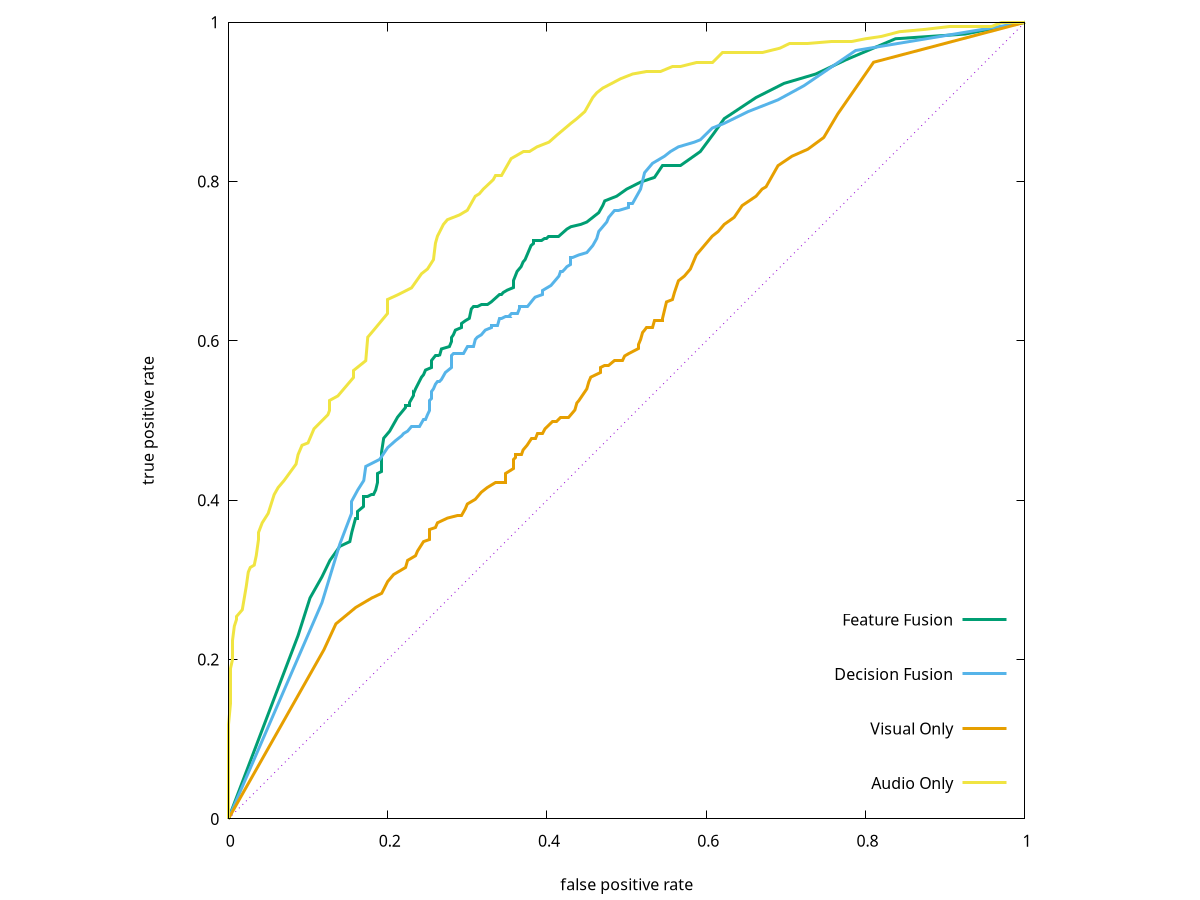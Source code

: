 #genearted by plot_roc.sh
set term tikz size 10,10
#set title 'fragile'
set key right bottom spacing 2.5
set xlabel 'false positive rate' offset 0,-.5
set ylabel 'true positive rate' offset -2,0
set size square
plot x dt 3 notitle, '-' w l lw 3 title 'Feature Fusion', '-' w l lw 3 title 'Decision Fusion', '-' w l lw 3 title 'Visual Only', '-' w l lw 3 title 'Audio Only'
1.00000 1.00000
0.92500 0.98525
0.83750 0.97935
0.77500 0.95280
0.73750 0.93510
0.69750 0.92330
0.66250 0.90560
0.62250 0.87906
0.61000 0.86136
0.59250 0.83776
0.56750 0.82006
0.54500 0.82006
0.53500 0.80531
0.51750 0.79941
0.50000 0.79056
0.48750 0.78171
0.47250 0.77581
0.47000 0.76991
0.46500 0.76106
0.45000 0.74926
0.44250 0.74631
0.43000 0.74336
0.42500 0.74041
0.41500 0.73156
0.40250 0.73156
0.40000 0.72861
0.39750 0.72861
0.39250 0.72566
0.38250 0.72566
0.38250 0.72271
0.38000 0.71976
0.38000 0.71976
0.37500 0.70796
0.37250 0.70206
0.37000 0.69912
0.36750 0.69322
0.36500 0.69027
0.36250 0.68732
0.35750 0.67552
0.35750 0.66667
0.35000 0.66372
0.34500 0.66077
0.34250 0.65782
0.34000 0.65782
0.33000 0.64897
0.32500 0.64602
0.31750 0.64602
0.31250 0.64307
0.30750 0.64307
0.30500 0.64012
0.30250 0.62832
0.29750 0.62537
0.29250 0.62242
0.29250 0.61652
0.28500 0.61357
0.28250 0.60767
0.28000 0.60472
0.28000 0.59882
0.27750 0.59292
0.26750 0.58997
0.26500 0.58112
0.26500 0.58112
0.26250 0.58112
0.26000 0.58112
0.25500 0.57522
0.25500 0.56637
0.24750 0.56342
0.24500 0.55752
0.24250 0.55457
0.23500 0.53982
0.23250 0.53392
0.23250 0.53392
0.23250 0.53097
0.22750 0.52212
0.22750 0.51917
0.22250 0.51917
0.22250 0.51622
0.21250 0.50442
0.20750 0.49558
0.20250 0.48673
0.19500 0.47788
0.19250 0.46018
0.19250 0.43658
0.18750 0.43363
0.18750 0.42183
0.18500 0.41298
0.18250 0.40708
0.18000 0.40708
0.17500 0.40413
0.17000 0.40413
0.17000 0.39233
0.16250 0.38643
0.16250 0.37758
0.16000 0.37758
0.15500 0.35988
0.15250 0.34808
0.14000 0.34218
0.12750 0.32448
0.11750 0.30383
0.10250 0.27729
0.08750 0.23009
0.00000 0.00000
e
1.00000 1.00000
0.78750 0.96460
0.72250 0.92035
0.69000 0.90265
0.65250 0.88791
0.62250 0.87316
0.60750 0.86726
0.59250 0.85251
0.58500 0.84956
0.56500 0.84366
0.55500 0.83776
0.54750 0.83186
0.53250 0.82301
0.52250 0.81121
0.51750 0.79056
0.50750 0.77286
0.50250 0.77286
0.50250 0.76696
0.49000 0.76401
0.48500 0.76401
0.47750 0.75516
0.47500 0.74926
0.46500 0.73746
0.46250 0.72861
0.45750 0.71976
0.45000 0.71091
0.44000 0.70796
0.43250 0.70501
0.43000 0.70501
0.43000 0.69617
0.42500 0.69322
0.42250 0.69027
0.42250 0.69027
0.42000 0.68732
0.41750 0.68732
0.41500 0.68142
0.41000 0.67552
0.40500 0.66962
0.40000 0.66667
0.39500 0.66372
0.39500 0.65782
0.38500 0.65487
0.38250 0.65192
0.37500 0.64307
0.37250 0.64307
0.37000 0.64307
0.36500 0.64307
0.36500 0.64012
0.36250 0.63422
0.35500 0.63422
0.35250 0.63127
0.35250 0.63127
0.34750 0.63127
0.34250 0.62832
0.34000 0.62832
0.33750 0.61947
0.33500 0.61947
0.33000 0.61947
0.33000 0.61652
0.32250 0.61357
0.31750 0.60767
0.31250 0.60472
0.31250 0.60472
0.31000 0.60177
0.30750 0.59292
0.30000 0.59292
0.29500 0.58407
0.28250 0.58407
0.28000 0.58112
0.28000 0.56637
0.27250 0.56047
0.26750 0.55162
0.26750 0.55162
0.26500 0.54867
0.26250 0.54867
0.26000 0.54572
0.25750 0.53982
0.25500 0.53687
0.25500 0.52802
0.25250 0.52507
0.25250 0.51917
0.25250 0.51327
0.25000 0.50737
0.24750 0.50147
0.24500 0.50147
0.24000 0.49263
0.23000 0.49263
0.22500 0.48673
0.22000 0.48378
0.21750 0.48083
0.21000 0.47493
0.20000 0.46608
0.19000 0.45133
0.17250 0.44248
0.17000 0.42478
0.16250 0.41298
0.15500 0.39823
0.15500 0.38348
0.14000 0.34513
0.11750 0.27139
0.00000 0.00000
e
1.00000 1.00000
0.81000 0.94985
0.76500 0.88496
0.74750 0.85546
0.72750 0.84071
0.70750 0.83186
0.69000 0.82006
0.67500 0.79351
0.67000 0.79056
0.66250 0.78171
0.64500 0.76991
0.63500 0.75516
0.62250 0.74631
0.61500 0.73746
0.60750 0.73156
0.60000 0.72271
0.59250 0.71386
0.58750 0.70796
0.58000 0.69027
0.57250 0.68142
0.56500 0.67552
0.56000 0.66077
0.55750 0.65192
0.55000 0.64897
0.54500 0.62832
0.54500 0.62537
0.53500 0.62537
0.53250 0.61652
0.52500 0.61652
0.52250 0.61357
0.52000 0.61062
0.51750 0.60177
0.51750 0.60177
0.51500 0.59587
0.51500 0.58997
0.50250 0.58407
0.49750 0.58112
0.49500 0.57522
0.48500 0.57522
0.47750 0.56932
0.47250 0.56932
0.46750 0.56637
0.46750 0.56047
0.45500 0.55457
0.45250 0.54867
0.45000 0.53982
0.44000 0.52507
0.43750 0.52212
0.43500 0.51327
0.42750 0.50442
0.42250 0.50442
0.41750 0.50442
0.41250 0.49853
0.41000 0.49853
0.40750 0.49853
0.39750 0.48968
0.39500 0.48378
0.38750 0.48378
0.38500 0.47788
0.38000 0.47788
0.37500 0.46903
0.37500 0.46903
0.37250 0.46608
0.37000 0.46313
0.36750 0.45723
0.36000 0.45723
0.36000 0.45428
0.35750 0.45133
0.35750 0.44543
0.35750 0.43953
0.34750 0.43363
0.34750 0.42183
0.34750 0.42183
0.34250 0.42183
0.33750 0.42183
0.33500 0.42183
0.32500 0.41593
0.31750 0.41003
0.31000 0.40118
0.30500 0.39823
0.30000 0.39528
0.29750 0.38938
0.29250 0.38053
0.28750 0.38053
0.27500 0.37758
0.26250 0.37168
0.26000 0.36578
0.25250 0.36283
0.25250 0.35103
0.24500 0.34808
0.23750 0.33628
0.23500 0.33038
0.23000 0.32743
0.22500 0.32448
0.22250 0.31563
0.20750 0.30678
0.20000 0.29794
0.19250 0.28319
0.18000 0.27729
0.16000 0.26549
0.13500 0.24484
0.12000 0.21239
0.00000 0.00000
e
1.00000 1.00000
0.98750 1.00000
0.97000 1.00000
0.95750 0.99410
0.95000 0.99410
0.94250 0.99410
0.90500 0.99410
0.87500 0.99115
0.84250 0.98820
0.82000 0.98230
0.80000 0.97935
0.78250 0.97640
0.75750 0.97640
0.72750 0.97345
0.70500 0.97345
0.69250 0.96755
0.67000 0.96165
0.65250 0.96165
0.62750 0.96165
0.62000 0.96165
0.60750 0.94985
0.58750 0.94985
0.56750 0.94395
0.55750 0.94395
0.54250 0.93805
0.52500 0.93805
0.50750 0.93510
0.49250 0.92920
0.47000 0.91740
0.46250 0.91150
0.45750 0.90560
0.44750 0.88791
0.44750 0.88791
0.43750 0.87906
0.43000 0.87316
0.41250 0.85841
0.40250 0.84956
0.38750 0.84366
0.37750 0.83776
0.37000 0.83776
0.35500 0.82891
0.34250 0.80826
0.33500 0.80826
0.33250 0.80236
0.32000 0.79056
0.31500 0.78466
0.31000 0.78171
0.30000 0.76401
0.29000 0.75811
0.27500 0.75221
0.27000 0.74631
0.26250 0.73156
0.26000 0.72271
0.25750 0.70206
0.25000 0.69027
0.24250 0.68437
0.23000 0.66667
0.21250 0.65782
0.20000 0.65192
0.20000 0.63422
0.18250 0.61357
0.17500 0.60472
0.17250 0.57522
0.17250 0.57522
0.15750 0.56342
0.15750 0.55457
0.14500 0.53982
0.13750 0.53097
0.12750 0.52507
0.12750 0.51327
0.12500 0.50737
0.10750 0.48968
0.10000 0.47198
0.09250 0.46903
0.09250 0.46903
0.08750 0.45723
0.08500 0.44543
0.07000 0.42478
0.06250 0.41593
0.05750 0.40708
0.05000 0.38348
0.04250 0.37168
0.03750 0.35988
0.03750 0.35103
0.03500 0.33038
0.03250 0.31858
0.02750 0.31563
0.02500 0.30973
0.02250 0.29204
0.02000 0.27729
0.01750 0.26254
0.01000 0.25369
0.01000 0.25074
0.00750 0.24189
0.00500 0.22419
0.00500 0.20944
0.00500 0.20059
0.00250 0.18879
0.00250 0.17994
0.00250 0.16224
0.00250 0.14454
0.00000 0.11799
0.00000 0.08260
0.00000 0.03835
0.00000 0.00000
e
